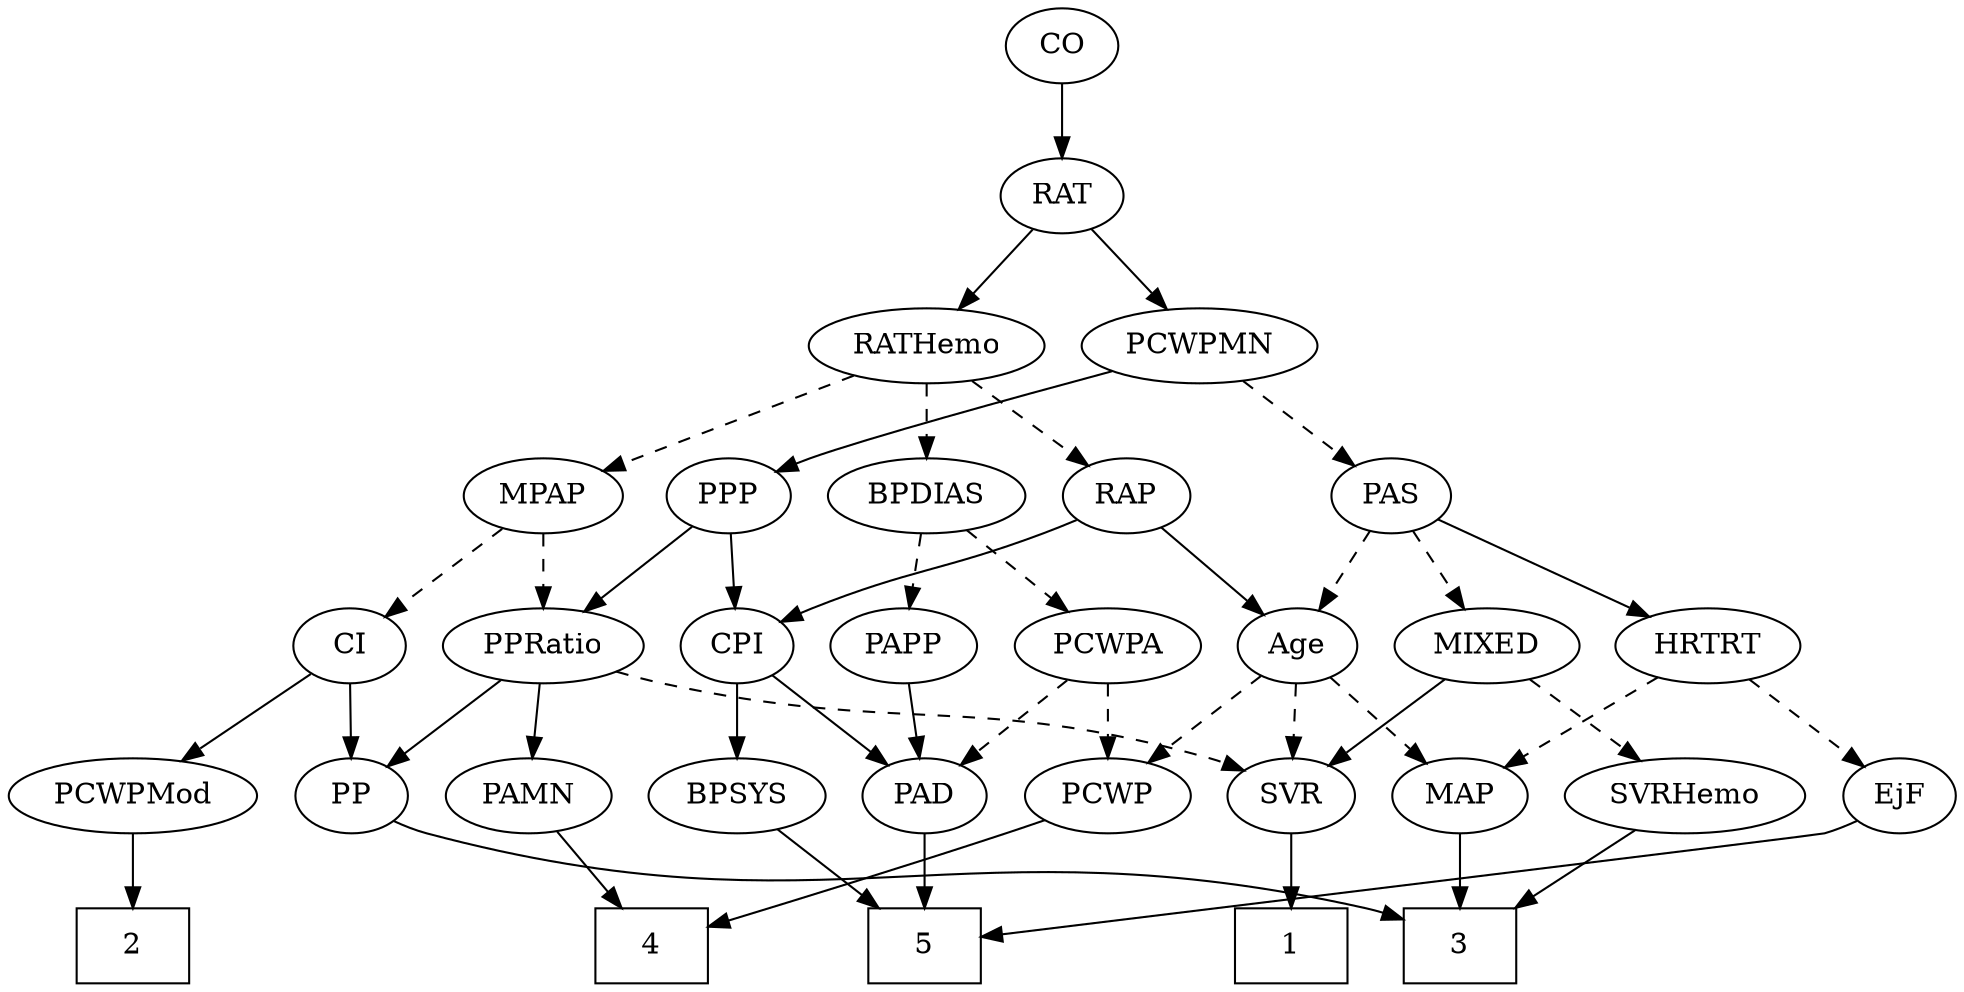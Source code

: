 strict digraph {
	graph [bb="0,0,870.84,468"];
	node [label="\N"];
	1	[height=0.5,
		pos="558.85,18",
		shape=box,
		width=0.75];
	2	[height=0.5,
		pos="818.85,18",
		shape=box,
		width=0.75];
	3	[height=0.5,
		pos="393.85,18",
		shape=box,
		width=0.75];
	4	[height=0.5,
		pos="671.85,18",
		shape=box,
		width=0.75];
	5	[height=0.5,
		pos="116.85,18",
		shape=box,
		width=0.75];
	Age	[height=0.5,
		pos="477.85,162",
		width=0.75];
	SVR	[height=0.5,
		pos="558.85,90",
		width=0.77632];
	Age -> SVR	[pos="e,542.88,104.8 493.85,147.17 505.61,137.01 521.78,123.03 535.05,111.56",
		style=dashed];
	MAP	[height=0.5,
		pos="393.85,90",
		width=0.84854];
	Age -> MAP	[pos="e,410.86,105.18 461.65,147.5 449.46,137.34 432.52,123.23 418.63,111.65",
		style=dashed];
	PCWP	[height=0.5,
		pos="477.85,90",
		width=0.97491];
	Age -> PCWP	[pos="e,477.85,108.1 477.85,143.7 477.85,135.98 477.85,126.71 477.85,118.11",
		style=dashed];
	EjF	[height=0.5,
		pos="199.85,90",
		width=0.75];
	EjF -> 5	[pos="e,137.03,36.019 183.45,75.17 172.42,65.865 157.59,53.363 144.73,42.516",
		style=solid];
	RAP	[height=0.5,
		pos="228.85,234",
		width=0.77632];
	RAP -> Age	[pos="e,457.23,173.67 253.28,225.18 263.05,222.16 274.44,218.77 284.85,216 354.03,197.59 374.2,203.42 441.85,180 443.76,179.34 445.7,178.61 \
447.65,177.83",
		style=solid];
	CPI	[height=0.5,
		pos="209.85,162",
		width=0.75];
	RAP -> CPI	[pos="e,214.4,179.79 224.25,216.05 222.1,208.14 219.49,198.54 217.09,189.69",
		style=solid];
	MIXED	[height=0.5,
		pos="392.85,162",
		width=1.1193];
	MIXED -> SVR	[pos="e,536.61,101.4 421.94,149.44 448.18,138.93 487.77,122.82 521.85,108 523.65,107.22 525.49,106.41 527.35,105.58",
		style=solid];
	SVRHemo	[height=0.5,
		pos="294.85,90",
		width=1.3902];
	MIXED -> SVRHemo	[pos="e,316.28,106.31 372.06,146.15 358.22,136.27 339.82,123.12 324.45,112.15",
		style=dashed];
	MPAP	[height=0.5,
		pos="562.85,234",
		width=0.97491];
	PPRatio	[height=0.5,
		pos="562.85,162",
		width=1.1013];
	MPAP -> PPRatio	[pos="e,562.85,180.1 562.85,215.7 562.85,207.98 562.85,198.71 562.85,190.11",
		style=dashed];
	CI	[height=0.5,
		pos="647.85,162",
		width=0.75];
	MPAP -> CI	[pos="e,631.57,176.4 580.87,218.15 593.3,207.92 609.97,194.19 623.57,183",
		style=dashed];
	BPSYS	[height=0.5,
		pos="116.85,90",
		width=1.0471];
	BPSYS -> 5	[pos="e,116.85,36.104 116.85,71.697 116.85,63.983 116.85,54.712 116.85,46.112",
		style=solid];
	PAD	[height=0.5,
		pos="32.847,90",
		width=0.79437];
	PAD -> 5	[pos="e,96.424,36.019 49.443,75.17 60.609,65.865 75.612,53.363 88.628,42.516",
		style=solid];
	CO	[height=0.5,
		pos="286.85,450",
		width=0.75];
	RAT	[height=0.5,
		pos="286.85,378",
		width=0.75827];
	CO -> RAT	[pos="e,286.85,396.1 286.85,431.7 286.85,423.98 286.85,414.71 286.85,406.11",
		style=solid];
	PAS	[height=0.5,
		pos="392.85,234",
		width=0.75];
	PAS -> Age	[pos="e,461.51,176.46 409.24,219.5 421.82,209.14 439.39,194.67 453.59,182.97",
		style=dashed];
	PAS -> MIXED	[pos="e,392.85,180.1 392.85,215.7 392.85,207.98 392.85,198.71 392.85,190.11",
		style=dashed];
	HRTRT	[height=0.5,
		pos="294.85,162",
		width=1.1013];
	PAS -> HRTRT	[pos="e,315.42,177.7 374.87,220.16 360.57,209.94 340.27,195.44 323.7,183.61",
		style=solid];
	PAMN	[height=0.5,
		pos="712.85,90",
		width=1.011];
	PAMN -> 4	[pos="e,682.07,36.447 703.13,72.411 698.37,64.285 692.53,54.307 687.18,45.184",
		style=solid];
	RATHemo	[height=0.5,
		pos="228.85,306",
		width=1.3721];
	RATHemo -> RAP	[pos="e,228.85,252.1 228.85,287.7 228.85,279.98 228.85,270.71 228.85,262.11",
		style=dashed];
	RATHemo -> MPAP	[pos="e,529.91,240.28 265.21,293.77 272.35,291.72 279.81,289.7 286.85,288 368.6,268.22 465.4,251.04 519.92,241.94",
		style=dashed];
	BPDIAS	[height=0.5,
		pos="122.85,234",
		width=1.1735];
	RATHemo -> BPDIAS	[pos="e,144.82,249.51 206.11,289.98 190.67,279.79 170.08,266.19 153.24,255.07",
		style=dashed];
	CPI -> BPSYS	[pos="e,136.19,105.56 192.35,147.83 178.86,137.68 159.93,123.43 144.41,111.74",
		style=solid];
	CPI -> PAD	[pos="e,54.999,101.6 188.7,150.55 183.86,148.29 178.71,145.98 173.85,144 128.56,125.53 115.24,126.23 69.847,108 68.027,107.27 66.166,106.5 \
64.296,105.7",
		style=solid];
	RAT -> RATHemo	[pos="e,242.62,323.63 274.26,361.81 266.9,352.93 257.44,341.5 249.05,331.39",
		style=solid];
	PCWPMN	[height=0.5,
		pos="345.85,306",
		width=1.3902];
	RAT -> PCWPMN	[pos="e,331.83,323.63 299.65,361.81 307.14,352.93 316.77,341.5 325.29,331.39",
		style=solid];
	SVR -> 1	[pos="e,558.85,36.104 558.85,71.697 558.85,63.983 558.85,54.712 558.85,46.112",
		style=solid];
	PCWPMod	[height=0.5,
		pos="818.85,90",
		width=1.4443];
	PCWPMod -> 2	[pos="e,818.85,36.104 818.85,71.697 818.85,63.983 818.85,54.712 818.85,46.112",
		style=solid];
	PCWPA	[height=0.5,
		pos="122.85,162",
		width=1.1555];
	PCWPA -> PAD	[pos="e,50.208,104.5 103.32,145.81 90.094,135.53 72.494,121.84 58.191,110.71",
		style=dashed];
	PCWPA -> PCWP	[pos="e,451.65,102.26 153.6,149.74 160.22,147.6 167.21,145.55 173.85,144 287.44,117.44 320.91,137.22 433.85,108 436.51,107.31 439.22,106.51 \
441.94,105.64",
		style=dashed];
	PCWPMN -> PAS	[pos="e,382.11,250.99 356.99,288.41 362.8,279.74 370.04,268.97 376.48,259.38",
		style=dashed];
	PPP	[height=0.5,
		pos="320.85,234",
		width=0.75];
	PCWPMN -> PPP	[pos="e,326.84,251.79 339.8,288.05 336.94,280.06 333.47,270.33 330.28,261.4",
		style=solid];
	SVRHemo -> 3	[pos="e,369.51,36.211 316.82,73.465 329.87,64.239 346.66,52.368 361.23,42.064",
		style=solid];
	BPDIAS -> PCWPA	[pos="e,122.85,180.1 122.85,215.7 122.85,207.98 122.85,198.71 122.85,190.11",
		style=dashed];
	PAPP	[height=0.5,
		pos="31.847,162",
		width=0.88464];
	BPDIAS -> PAPP	[pos="e,50.008,176.97 103.1,217.81 89.905,207.66 72.399,194.19 58.041,183.15",
		style=dashed];
	MAP -> 3	[pos="e,393.85,36.104 393.85,71.697 393.85,63.983 393.85,54.712 393.85,46.112",
		style=solid];
	PP	[height=0.5,
		pos="631.85,90",
		width=0.75];
	PP -> 3	[pos="e,421.13,24.479 610.8,78.269 605.96,76.024 600.78,73.796 595.85,72 539.62,51.547 471.95,35.441 430.95,26.575",
		style=solid];
	PPP -> CPI	[pos="e,229.05,175.11 301.77,220.97 284.13,209.85 257.72,193.19 237.73,180.58",
		style=solid];
	PPP -> PPRatio	[pos="e,532.95,173.95 341.47,222.33 346.42,220.03 351.75,217.76 356.85,216 424.5,192.58 445.04,199.76 513.85,180 516.96,179.11 520.17,\
178.13 523.38,177.1",
		style=solid];
	PPRatio -> PAMN	[pos="e,687.26,102.94 589.66,148.49 614.39,136.95 651.23,119.76 678.18,107.18",
		style=solid];
	PPRatio -> SVR	[pos="e,559.82,108.1 561.86,143.7 561.42,135.98 560.89,126.71 560.4,118.11",
		style=dashed];
	PPRatio -> PP	[pos="e,617.66,105.39 578.5,145.12 587.98,135.51 600.18,123.13 610.52,112.63",
		style=solid];
	PCWP -> 4	[pos="e,644.66,28.339 504.79,78.447 510.42,76.284 516.32,74.045 521.85,72 560.25,57.8 604.48,42.274 634.9,31.718",
		style=solid];
	CI -> PCWPMod	[pos="e,786.56,104.22 670.2,151.85 697.23,140.79 743.27,121.94 776.97,108.14",
		style=solid];
	CI -> PP	[pos="e,635.8,108.28 643.97,144.05 642.19,136.26 640.04,126.82 638.04,118.08",
		style=solid];
	PAPP -> PAD	[pos="e,32.603,108.1 32.094,143.7 32.205,135.98 32.337,126.71 32.46,118.11",
		style=solid];
	HRTRT -> EjF	[pos="e,217.41,103.94 274.7,146.15 260.36,135.59 240.98,121.31 225.53,109.92",
		style=dashed];
	HRTRT -> MAP	[pos="e,375.03,104.3 315.36,146.5 330.17,136.02 350.34,121.77 366.52,110.33",
		style=dashed];
}
